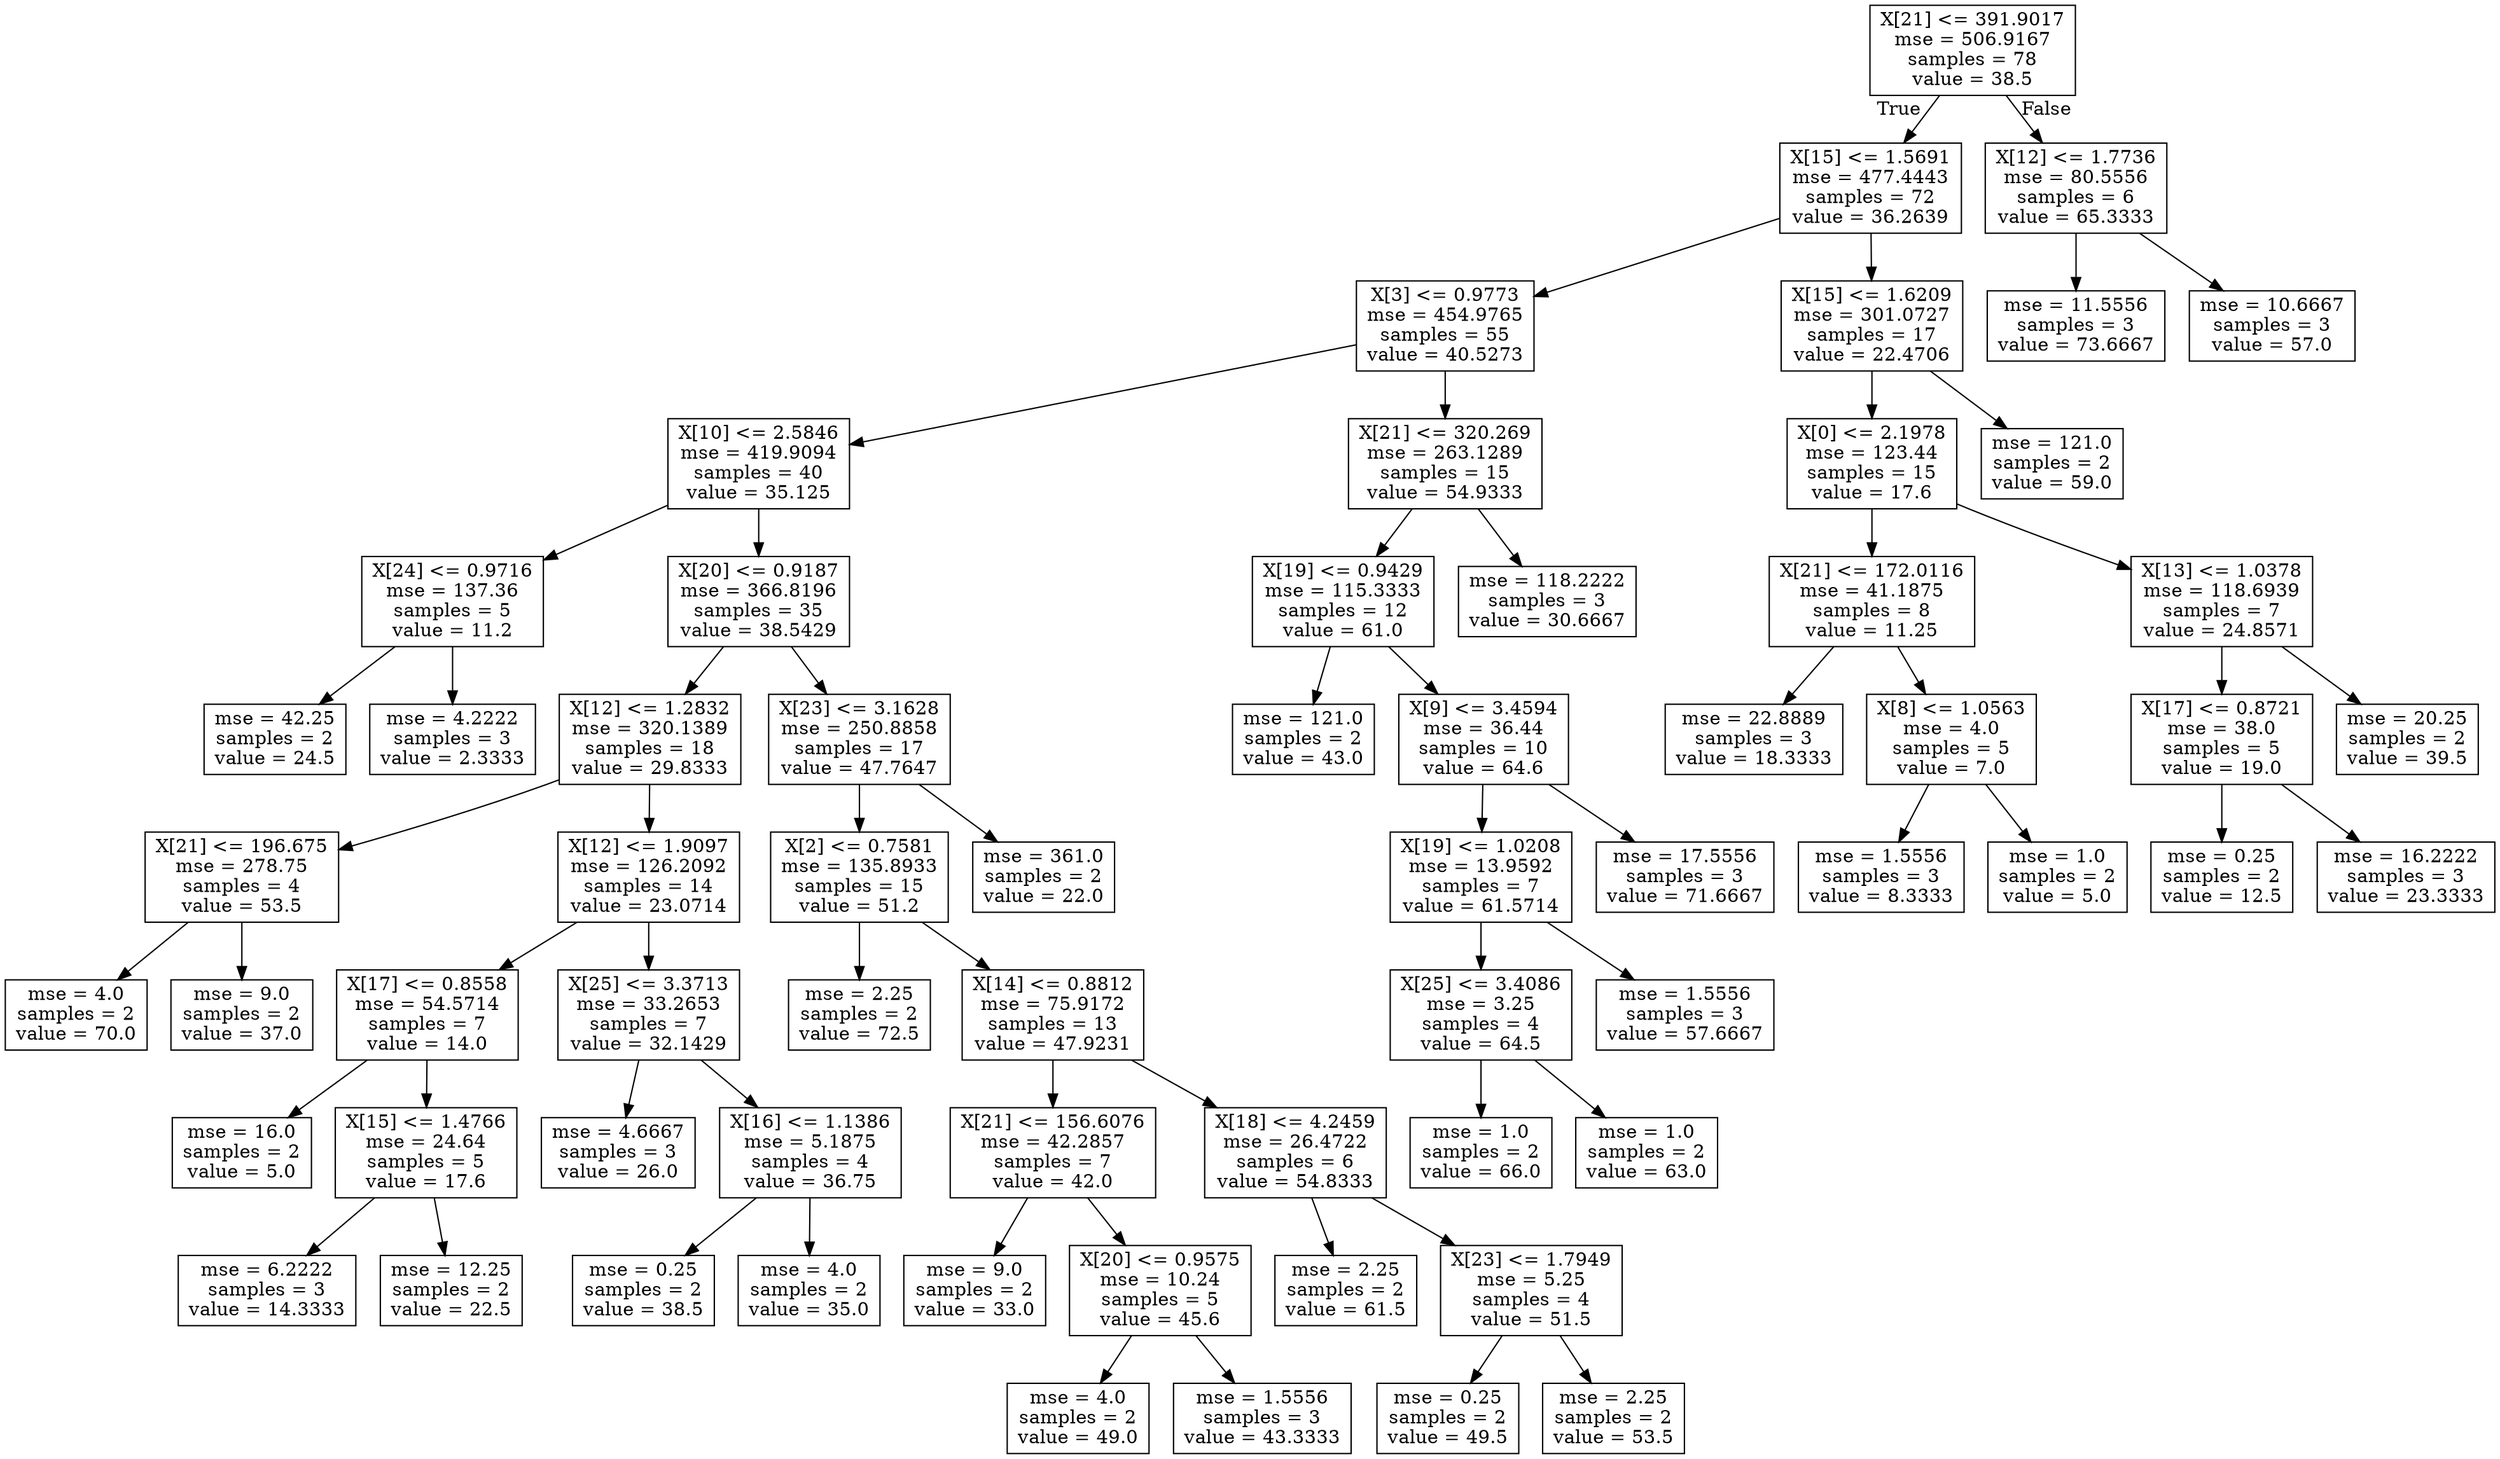 digraph Tree {
node [shape=box] ;
0 [label="X[21] <= 391.9017\nmse = 506.9167\nsamples = 78\nvalue = 38.5"] ;
1 [label="X[15] <= 1.5691\nmse = 477.4443\nsamples = 72\nvalue = 36.2639"] ;
0 -> 1 [labeldistance=2.5, labelangle=45, headlabel="True"] ;
2 [label="X[3] <= 0.9773\nmse = 454.9765\nsamples = 55\nvalue = 40.5273"] ;
1 -> 2 ;
3 [label="X[10] <= 2.5846\nmse = 419.9094\nsamples = 40\nvalue = 35.125"] ;
2 -> 3 ;
4 [label="X[24] <= 0.9716\nmse = 137.36\nsamples = 5\nvalue = 11.2"] ;
3 -> 4 ;
5 [label="mse = 42.25\nsamples = 2\nvalue = 24.5"] ;
4 -> 5 ;
6 [label="mse = 4.2222\nsamples = 3\nvalue = 2.3333"] ;
4 -> 6 ;
7 [label="X[20] <= 0.9187\nmse = 366.8196\nsamples = 35\nvalue = 38.5429"] ;
3 -> 7 ;
8 [label="X[12] <= 1.2832\nmse = 320.1389\nsamples = 18\nvalue = 29.8333"] ;
7 -> 8 ;
9 [label="X[21] <= 196.675\nmse = 278.75\nsamples = 4\nvalue = 53.5"] ;
8 -> 9 ;
10 [label="mse = 4.0\nsamples = 2\nvalue = 70.0"] ;
9 -> 10 ;
11 [label="mse = 9.0\nsamples = 2\nvalue = 37.0"] ;
9 -> 11 ;
12 [label="X[12] <= 1.9097\nmse = 126.2092\nsamples = 14\nvalue = 23.0714"] ;
8 -> 12 ;
13 [label="X[17] <= 0.8558\nmse = 54.5714\nsamples = 7\nvalue = 14.0"] ;
12 -> 13 ;
14 [label="mse = 16.0\nsamples = 2\nvalue = 5.0"] ;
13 -> 14 ;
15 [label="X[15] <= 1.4766\nmse = 24.64\nsamples = 5\nvalue = 17.6"] ;
13 -> 15 ;
16 [label="mse = 6.2222\nsamples = 3\nvalue = 14.3333"] ;
15 -> 16 ;
17 [label="mse = 12.25\nsamples = 2\nvalue = 22.5"] ;
15 -> 17 ;
18 [label="X[25] <= 3.3713\nmse = 33.2653\nsamples = 7\nvalue = 32.1429"] ;
12 -> 18 ;
19 [label="mse = 4.6667\nsamples = 3\nvalue = 26.0"] ;
18 -> 19 ;
20 [label="X[16] <= 1.1386\nmse = 5.1875\nsamples = 4\nvalue = 36.75"] ;
18 -> 20 ;
21 [label="mse = 0.25\nsamples = 2\nvalue = 38.5"] ;
20 -> 21 ;
22 [label="mse = 4.0\nsamples = 2\nvalue = 35.0"] ;
20 -> 22 ;
23 [label="X[23] <= 3.1628\nmse = 250.8858\nsamples = 17\nvalue = 47.7647"] ;
7 -> 23 ;
24 [label="X[2] <= 0.7581\nmse = 135.8933\nsamples = 15\nvalue = 51.2"] ;
23 -> 24 ;
25 [label="mse = 2.25\nsamples = 2\nvalue = 72.5"] ;
24 -> 25 ;
26 [label="X[14] <= 0.8812\nmse = 75.9172\nsamples = 13\nvalue = 47.9231"] ;
24 -> 26 ;
27 [label="X[21] <= 156.6076\nmse = 42.2857\nsamples = 7\nvalue = 42.0"] ;
26 -> 27 ;
28 [label="mse = 9.0\nsamples = 2\nvalue = 33.0"] ;
27 -> 28 ;
29 [label="X[20] <= 0.9575\nmse = 10.24\nsamples = 5\nvalue = 45.6"] ;
27 -> 29 ;
30 [label="mse = 4.0\nsamples = 2\nvalue = 49.0"] ;
29 -> 30 ;
31 [label="mse = 1.5556\nsamples = 3\nvalue = 43.3333"] ;
29 -> 31 ;
32 [label="X[18] <= 4.2459\nmse = 26.4722\nsamples = 6\nvalue = 54.8333"] ;
26 -> 32 ;
33 [label="mse = 2.25\nsamples = 2\nvalue = 61.5"] ;
32 -> 33 ;
34 [label="X[23] <= 1.7949\nmse = 5.25\nsamples = 4\nvalue = 51.5"] ;
32 -> 34 ;
35 [label="mse = 0.25\nsamples = 2\nvalue = 49.5"] ;
34 -> 35 ;
36 [label="mse = 2.25\nsamples = 2\nvalue = 53.5"] ;
34 -> 36 ;
37 [label="mse = 361.0\nsamples = 2\nvalue = 22.0"] ;
23 -> 37 ;
38 [label="X[21] <= 320.269\nmse = 263.1289\nsamples = 15\nvalue = 54.9333"] ;
2 -> 38 ;
39 [label="X[19] <= 0.9429\nmse = 115.3333\nsamples = 12\nvalue = 61.0"] ;
38 -> 39 ;
40 [label="mse = 121.0\nsamples = 2\nvalue = 43.0"] ;
39 -> 40 ;
41 [label="X[9] <= 3.4594\nmse = 36.44\nsamples = 10\nvalue = 64.6"] ;
39 -> 41 ;
42 [label="X[19] <= 1.0208\nmse = 13.9592\nsamples = 7\nvalue = 61.5714"] ;
41 -> 42 ;
43 [label="X[25] <= 3.4086\nmse = 3.25\nsamples = 4\nvalue = 64.5"] ;
42 -> 43 ;
44 [label="mse = 1.0\nsamples = 2\nvalue = 66.0"] ;
43 -> 44 ;
45 [label="mse = 1.0\nsamples = 2\nvalue = 63.0"] ;
43 -> 45 ;
46 [label="mse = 1.5556\nsamples = 3\nvalue = 57.6667"] ;
42 -> 46 ;
47 [label="mse = 17.5556\nsamples = 3\nvalue = 71.6667"] ;
41 -> 47 ;
48 [label="mse = 118.2222\nsamples = 3\nvalue = 30.6667"] ;
38 -> 48 ;
49 [label="X[15] <= 1.6209\nmse = 301.0727\nsamples = 17\nvalue = 22.4706"] ;
1 -> 49 ;
50 [label="X[0] <= 2.1978\nmse = 123.44\nsamples = 15\nvalue = 17.6"] ;
49 -> 50 ;
51 [label="X[21] <= 172.0116\nmse = 41.1875\nsamples = 8\nvalue = 11.25"] ;
50 -> 51 ;
52 [label="mse = 22.8889\nsamples = 3\nvalue = 18.3333"] ;
51 -> 52 ;
53 [label="X[8] <= 1.0563\nmse = 4.0\nsamples = 5\nvalue = 7.0"] ;
51 -> 53 ;
54 [label="mse = 1.5556\nsamples = 3\nvalue = 8.3333"] ;
53 -> 54 ;
55 [label="mse = 1.0\nsamples = 2\nvalue = 5.0"] ;
53 -> 55 ;
56 [label="X[13] <= 1.0378\nmse = 118.6939\nsamples = 7\nvalue = 24.8571"] ;
50 -> 56 ;
57 [label="X[17] <= 0.8721\nmse = 38.0\nsamples = 5\nvalue = 19.0"] ;
56 -> 57 ;
58 [label="mse = 0.25\nsamples = 2\nvalue = 12.5"] ;
57 -> 58 ;
59 [label="mse = 16.2222\nsamples = 3\nvalue = 23.3333"] ;
57 -> 59 ;
60 [label="mse = 20.25\nsamples = 2\nvalue = 39.5"] ;
56 -> 60 ;
61 [label="mse = 121.0\nsamples = 2\nvalue = 59.0"] ;
49 -> 61 ;
62 [label="X[12] <= 1.7736\nmse = 80.5556\nsamples = 6\nvalue = 65.3333"] ;
0 -> 62 [labeldistance=2.5, labelangle=-45, headlabel="False"] ;
63 [label="mse = 11.5556\nsamples = 3\nvalue = 73.6667"] ;
62 -> 63 ;
64 [label="mse = 10.6667\nsamples = 3\nvalue = 57.0"] ;
62 -> 64 ;
}